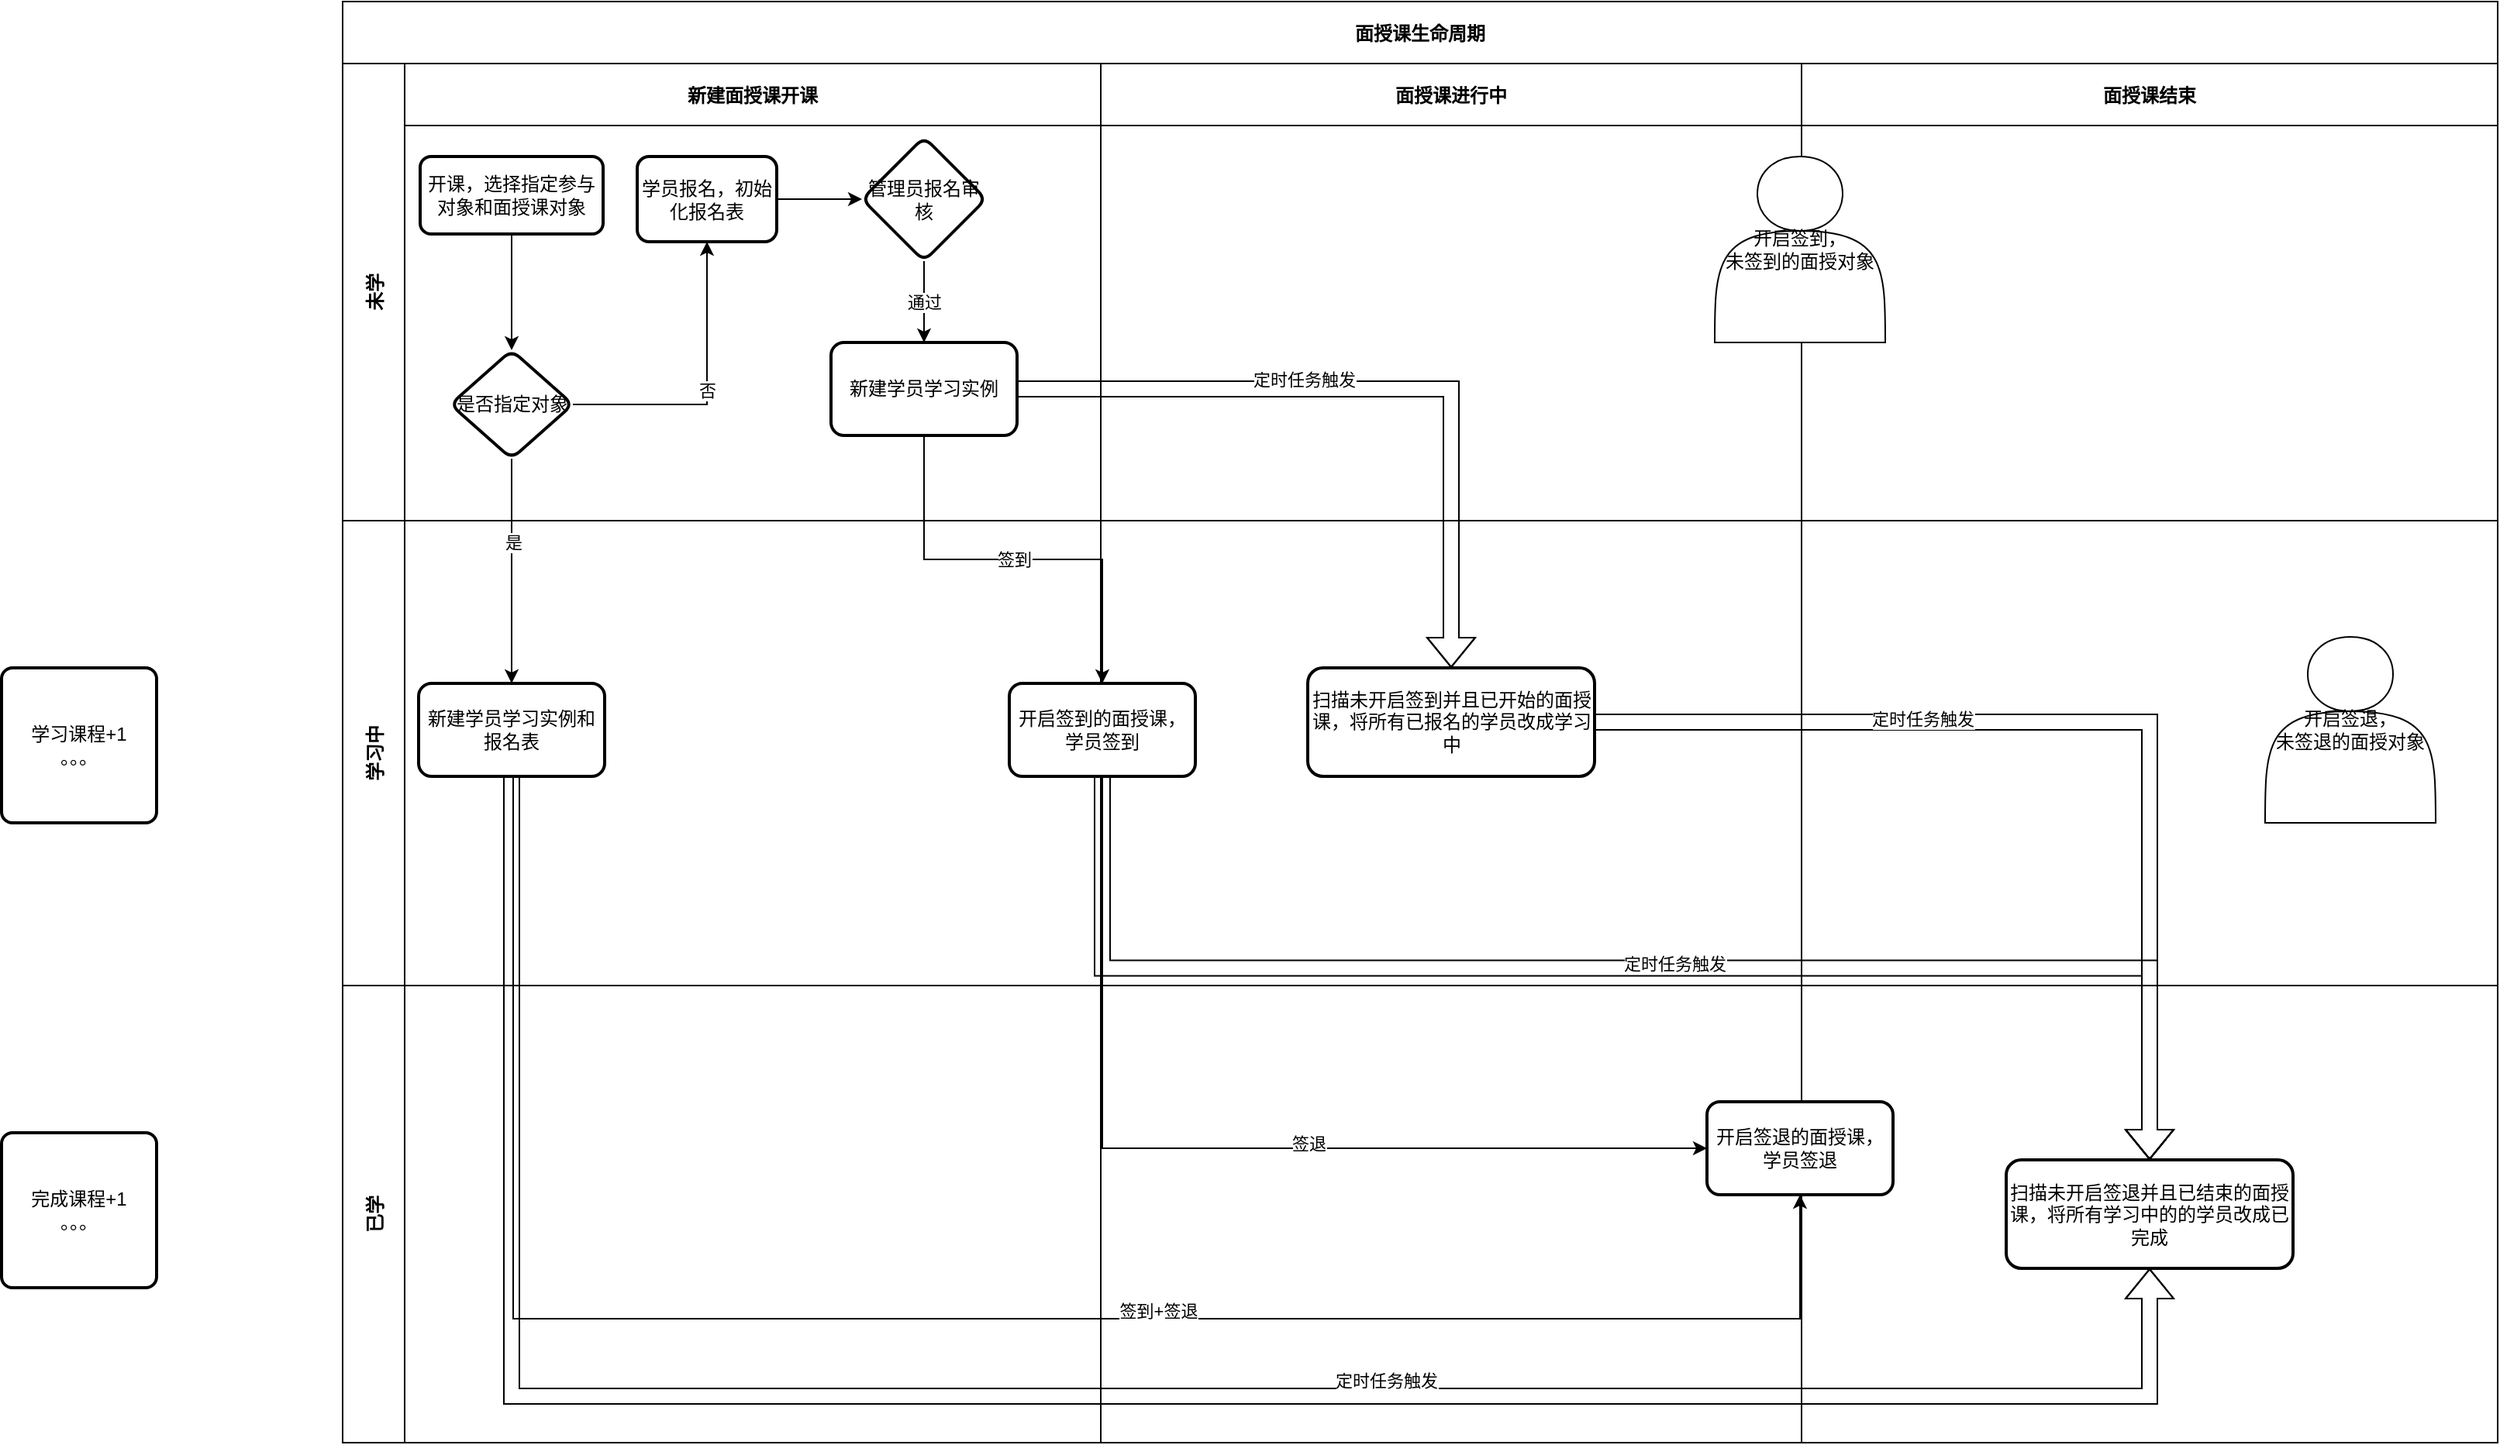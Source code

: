 <mxfile version="20.2.4" type="github">
  <diagram id="kgpKYQtTHZ0yAKxKKP6v" name="Page-1">
    <mxGraphModel dx="2148" dy="614" grid="1" gridSize="10" guides="1" tooltips="1" connect="1" arrows="1" fold="1" page="1" pageScale="1" pageWidth="850" pageHeight="1100" background="#FFFFFF" math="0" shadow="0">
      <root>
        <mxCell id="0" />
        <mxCell id="1" parent="0" />
        <mxCell id="FHX8dY6lNucRGI2XWr2T-78" value="面授课生命周期" style="shape=table;childLayout=tableLayout;startSize=40;collapsible=0;recursiveResize=0;expand=0;fontStyle=1;" vertex="1" parent="1">
          <mxGeometry x="-80" y="480" width="1390" height="930" as="geometry" />
        </mxCell>
        <mxCell id="FHX8dY6lNucRGI2XWr2T-79" value="未学" style="shape=tableRow;horizontal=0;startSize=40;swimlaneHead=0;swimlaneBody=0;top=0;left=0;bottom=0;right=0;dropTarget=0;fillColor=none;collapsible=0;recursiveResize=0;expand=0;fontStyle=1;" vertex="1" parent="FHX8dY6lNucRGI2XWr2T-78">
          <mxGeometry y="40" width="1390" height="295" as="geometry" />
        </mxCell>
        <mxCell id="FHX8dY6lNucRGI2XWr2T-80" value="新建面授课开课" style="swimlane;swimlaneHead=0;swimlaneBody=0;fontStyle=0;connectable=0;fillColor=none;startSize=40;collapsible=0;recursiveResize=0;expand=0;fontStyle=1;" vertex="1" parent="FHX8dY6lNucRGI2XWr2T-79">
          <mxGeometry x="40" width="449" height="295" as="geometry">
            <mxRectangle width="449" height="295" as="alternateBounds" />
          </mxGeometry>
        </mxCell>
        <mxCell id="FHX8dY6lNucRGI2XWr2T-114" value="&lt;span style=&quot;&quot;&gt;开课，选择指定参与对象和面授课对象&lt;/span&gt;" style="rounded=1;whiteSpace=wrap;html=1;absoluteArcSize=1;arcSize=14;strokeWidth=2;" vertex="1" parent="FHX8dY6lNucRGI2XWr2T-80">
          <mxGeometry x="10" y="60" width="118" height="50" as="geometry" />
        </mxCell>
        <mxCell id="FHX8dY6lNucRGI2XWr2T-115" value="是否指定对象" style="rhombus;whiteSpace=wrap;html=1;rounded=1;arcSize=14;strokeWidth=2;" vertex="1" parent="FHX8dY6lNucRGI2XWr2T-80">
          <mxGeometry x="29.5" y="185" width="79" height="70" as="geometry" />
        </mxCell>
        <mxCell id="FHX8dY6lNucRGI2XWr2T-116" value="" style="edgeStyle=orthogonalEdgeStyle;rounded=0;orthogonalLoop=1;jettySize=auto;html=1;" edge="1" parent="FHX8dY6lNucRGI2XWr2T-80" source="FHX8dY6lNucRGI2XWr2T-114" target="FHX8dY6lNucRGI2XWr2T-115">
          <mxGeometry relative="1" as="geometry" />
        </mxCell>
        <mxCell id="FHX8dY6lNucRGI2XWr2T-128" value="" style="edgeStyle=orthogonalEdgeStyle;rounded=0;orthogonalLoop=1;jettySize=auto;html=1;" edge="1" parent="FHX8dY6lNucRGI2XWr2T-80" source="FHX8dY6lNucRGI2XWr2T-120" target="FHX8dY6lNucRGI2XWr2T-127">
          <mxGeometry relative="1" as="geometry" />
        </mxCell>
        <mxCell id="FHX8dY6lNucRGI2XWr2T-120" value="学员报名，初始化报名表" style="whiteSpace=wrap;html=1;rounded=1;arcSize=14;strokeWidth=2;" vertex="1" parent="FHX8dY6lNucRGI2XWr2T-80">
          <mxGeometry x="150" y="60" width="90" height="55" as="geometry" />
        </mxCell>
        <mxCell id="FHX8dY6lNucRGI2XWr2T-121" value="否" style="edgeStyle=orthogonalEdgeStyle;rounded=0;orthogonalLoop=1;jettySize=auto;html=1;" edge="1" parent="FHX8dY6lNucRGI2XWr2T-80" source="FHX8dY6lNucRGI2XWr2T-115" target="FHX8dY6lNucRGI2XWr2T-120">
          <mxGeometry relative="1" as="geometry" />
        </mxCell>
        <mxCell id="FHX8dY6lNucRGI2XWr2T-132" value="通过" style="edgeStyle=orthogonalEdgeStyle;rounded=0;orthogonalLoop=1;jettySize=auto;html=1;entryX=0.5;entryY=0;entryDx=0;entryDy=0;" edge="1" parent="FHX8dY6lNucRGI2XWr2T-80" source="FHX8dY6lNucRGI2XWr2T-127" target="FHX8dY6lNucRGI2XWr2T-133">
          <mxGeometry relative="1" as="geometry">
            <mxPoint x="370" y="160" as="targetPoint" />
          </mxGeometry>
        </mxCell>
        <mxCell id="FHX8dY6lNucRGI2XWr2T-127" value="管理员报名审核" style="rhombus;whiteSpace=wrap;html=1;rounded=1;arcSize=14;strokeWidth=2;" vertex="1" parent="FHX8dY6lNucRGI2XWr2T-80">
          <mxGeometry x="295" y="47.5" width="80" height="80" as="geometry" />
        </mxCell>
        <mxCell id="FHX8dY6lNucRGI2XWr2T-133" value="新建学员学习实例" style="whiteSpace=wrap;html=1;rounded=1;arcSize=14;strokeWidth=2;" vertex="1" parent="FHX8dY6lNucRGI2XWr2T-80">
          <mxGeometry x="275" y="180" width="120" height="60" as="geometry" />
        </mxCell>
        <mxCell id="FHX8dY6lNucRGI2XWr2T-81" value="面授课进行中" style="swimlane;swimlaneHead=0;swimlaneBody=0;fontStyle=0;connectable=0;fillColor=none;startSize=40;collapsible=0;recursiveResize=0;expand=0;fontStyle=1;" vertex="1" parent="FHX8dY6lNucRGI2XWr2T-79">
          <mxGeometry x="489" width="452" height="295" as="geometry">
            <mxRectangle width="452" height="295" as="alternateBounds" />
          </mxGeometry>
        </mxCell>
        <mxCell id="FHX8dY6lNucRGI2XWr2T-82" value="面授课结束" style="swimlane;swimlaneHead=0;swimlaneBody=0;fontStyle=0;connectable=0;fillColor=none;startSize=40;collapsible=0;recursiveResize=0;expand=0;fontStyle=1;" vertex="1" parent="FHX8dY6lNucRGI2XWr2T-79">
          <mxGeometry x="941" width="449" height="295" as="geometry">
            <mxRectangle width="449" height="295" as="alternateBounds" />
          </mxGeometry>
        </mxCell>
        <mxCell id="FHX8dY6lNucRGI2XWr2T-230" value="开启签到，&lt;br&gt;未签到的面授对象" style="shape=actor;whiteSpace=wrap;html=1;" vertex="1" parent="FHX8dY6lNucRGI2XWr2T-82">
          <mxGeometry x="-56" y="60" width="110" height="120" as="geometry" />
        </mxCell>
        <mxCell id="FHX8dY6lNucRGI2XWr2T-83" value="学习中" style="shape=tableRow;horizontal=0;startSize=40;swimlaneHead=0;swimlaneBody=0;top=0;left=0;bottom=0;right=0;dropTarget=0;fillColor=none;collapsible=0;recursiveResize=0;expand=0;fontStyle=1;" vertex="1" parent="FHX8dY6lNucRGI2XWr2T-78">
          <mxGeometry y="335" width="1390" height="300" as="geometry" />
        </mxCell>
        <mxCell id="FHX8dY6lNucRGI2XWr2T-84" value="" style="swimlane;swimlaneHead=0;swimlaneBody=0;fontStyle=0;connectable=0;fillColor=none;startSize=0;collapsible=0;recursiveResize=0;expand=0;fontStyle=1;" vertex="1" parent="FHX8dY6lNucRGI2XWr2T-83">
          <mxGeometry x="40" width="449" height="300" as="geometry">
            <mxRectangle width="449" height="300" as="alternateBounds" />
          </mxGeometry>
        </mxCell>
        <mxCell id="FHX8dY6lNucRGI2XWr2T-117" value="新建学员学习实例和报名表" style="rounded=1;whiteSpace=wrap;html=1;arcSize=14;strokeWidth=2;" vertex="1" parent="FHX8dY6lNucRGI2XWr2T-84">
          <mxGeometry x="9" y="105" width="120" height="60" as="geometry" />
        </mxCell>
        <mxCell id="FHX8dY6lNucRGI2XWr2T-163" value="开启签到的面授课，学员签到" style="whiteSpace=wrap;html=1;rounded=1;arcSize=14;strokeWidth=2;" vertex="1" parent="FHX8dY6lNucRGI2XWr2T-84">
          <mxGeometry x="390" y="105" width="120" height="60" as="geometry" />
        </mxCell>
        <mxCell id="FHX8dY6lNucRGI2XWr2T-85" value="" style="swimlane;swimlaneHead=0;swimlaneBody=0;fontStyle=0;connectable=0;fillColor=none;startSize=0;collapsible=0;recursiveResize=0;expand=0;fontStyle=1;" vertex="1" parent="FHX8dY6lNucRGI2XWr2T-83">
          <mxGeometry x="489" width="452" height="300" as="geometry">
            <mxRectangle width="452" height="300" as="alternateBounds" />
          </mxGeometry>
        </mxCell>
        <mxCell id="FHX8dY6lNucRGI2XWr2T-86" value="" style="swimlane;swimlaneHead=0;swimlaneBody=0;fontStyle=0;connectable=0;fillColor=none;startSize=0;collapsible=0;recursiveResize=0;expand=0;fontStyle=1;" vertex="1" parent="FHX8dY6lNucRGI2XWr2T-83">
          <mxGeometry x="941" width="449" height="300" as="geometry">
            <mxRectangle width="449" height="300" as="alternateBounds" />
          </mxGeometry>
        </mxCell>
        <mxCell id="FHX8dY6lNucRGI2XWr2T-231" value="开启签退，&lt;br&gt;未签退的面授对象" style="shape=actor;whiteSpace=wrap;html=1;" vertex="1" parent="FHX8dY6lNucRGI2XWr2T-86">
          <mxGeometry x="299" y="75" width="110" height="120" as="geometry" />
        </mxCell>
        <mxCell id="FHX8dY6lNucRGI2XWr2T-87" value="已学" style="shape=tableRow;horizontal=0;startSize=40;swimlaneHead=0;swimlaneBody=0;top=0;left=0;bottom=0;right=0;dropTarget=0;fillColor=none;collapsible=0;recursiveResize=0;expand=0;fontStyle=1;" vertex="1" parent="FHX8dY6lNucRGI2XWr2T-78">
          <mxGeometry y="635" width="1390" height="295" as="geometry" />
        </mxCell>
        <mxCell id="FHX8dY6lNucRGI2XWr2T-88" value="" style="swimlane;swimlaneHead=0;swimlaneBody=0;fontStyle=0;connectable=0;fillColor=none;startSize=0;collapsible=0;recursiveResize=0;expand=0;fontStyle=1;" vertex="1" parent="FHX8dY6lNucRGI2XWr2T-87">
          <mxGeometry x="40" width="449" height="295" as="geometry">
            <mxRectangle width="449" height="295" as="alternateBounds" />
          </mxGeometry>
        </mxCell>
        <mxCell id="FHX8dY6lNucRGI2XWr2T-89" value="" style="swimlane;swimlaneHead=0;swimlaneBody=0;fontStyle=0;connectable=0;fillColor=none;startSize=0;collapsible=0;recursiveResize=0;expand=0;fontStyle=1;" vertex="1" parent="FHX8dY6lNucRGI2XWr2T-87">
          <mxGeometry x="489" width="452" height="295" as="geometry">
            <mxRectangle width="452" height="295" as="alternateBounds" />
          </mxGeometry>
        </mxCell>
        <mxCell id="FHX8dY6lNucRGI2XWr2T-171" value="开启签退的面授课，学员签退" style="rounded=1;whiteSpace=wrap;html=1;arcSize=14;strokeWidth=2;" vertex="1" parent="FHX8dY6lNucRGI2XWr2T-89">
          <mxGeometry x="391" y="75" width="120" height="60" as="geometry" />
        </mxCell>
        <mxCell id="FHX8dY6lNucRGI2XWr2T-90" value="" style="swimlane;swimlaneHead=0;swimlaneBody=0;fontStyle=0;connectable=0;fillColor=none;startSize=0;collapsible=0;recursiveResize=0;expand=0;fontStyle=1;" vertex="1" parent="FHX8dY6lNucRGI2XWr2T-87">
          <mxGeometry x="941" width="449" height="295" as="geometry">
            <mxRectangle width="449" height="295" as="alternateBounds" />
          </mxGeometry>
        </mxCell>
        <mxCell id="FHX8dY6lNucRGI2XWr2T-177" value="扫描未开启签退并且已结束的面授课，将所有学习中的的学员改成已完成" style="whiteSpace=wrap;html=1;rounded=1;arcSize=14;strokeWidth=2;" vertex="1" parent="FHX8dY6lNucRGI2XWr2T-90">
          <mxGeometry x="132" y="112.5" width="185" height="70" as="geometry" />
        </mxCell>
        <mxCell id="FHX8dY6lNucRGI2XWr2T-118" value="" style="edgeStyle=orthogonalEdgeStyle;rounded=0;orthogonalLoop=1;jettySize=auto;html=1;" edge="1" parent="FHX8dY6lNucRGI2XWr2T-78" source="FHX8dY6lNucRGI2XWr2T-115" target="FHX8dY6lNucRGI2XWr2T-117">
          <mxGeometry relative="1" as="geometry" />
        </mxCell>
        <mxCell id="FHX8dY6lNucRGI2XWr2T-119" value="是" style="edgeLabel;html=1;align=center;verticalAlign=middle;resizable=0;points=[];" vertex="1" connectable="0" parent="FHX8dY6lNucRGI2XWr2T-118">
          <mxGeometry x="-0.26" y="1" relative="1" as="geometry">
            <mxPoint as="offset" />
          </mxGeometry>
        </mxCell>
        <mxCell id="FHX8dY6lNucRGI2XWr2T-164" value="签到" style="edgeStyle=orthogonalEdgeStyle;rounded=0;orthogonalLoop=1;jettySize=auto;html=1;" edge="1" parent="FHX8dY6lNucRGI2XWr2T-78" source="FHX8dY6lNucRGI2XWr2T-133" target="FHX8dY6lNucRGI2XWr2T-163">
          <mxGeometry relative="1" as="geometry" />
        </mxCell>
        <mxCell id="FHX8dY6lNucRGI2XWr2T-172" value="" style="edgeStyle=orthogonalEdgeStyle;rounded=0;orthogonalLoop=1;jettySize=auto;html=1;" edge="1" parent="FHX8dY6lNucRGI2XWr2T-78" source="FHX8dY6lNucRGI2XWr2T-117" target="FHX8dY6lNucRGI2XWr2T-171">
          <mxGeometry relative="1" as="geometry">
            <Array as="points">
              <mxPoint x="110" y="850" />
            </Array>
          </mxGeometry>
        </mxCell>
        <mxCell id="FHX8dY6lNucRGI2XWr2T-193" value="签到+签退" style="edgeLabel;html=1;align=center;verticalAlign=middle;resizable=0;points=[];" vertex="1" connectable="0" parent="FHX8dY6lNucRGI2XWr2T-172">
          <mxGeometry x="0.214" y="5" relative="1" as="geometry">
            <mxPoint x="1" as="offset" />
          </mxGeometry>
        </mxCell>
        <mxCell id="FHX8dY6lNucRGI2XWr2T-179" style="edgeStyle=orthogonalEdgeStyle;rounded=0;orthogonalLoop=1;jettySize=auto;html=1;exitX=0.5;exitY=1;exitDx=0;exitDy=0;entryX=0;entryY=0.5;entryDx=0;entryDy=0;" edge="1" parent="FHX8dY6lNucRGI2XWr2T-78" source="FHX8dY6lNucRGI2XWr2T-163" target="FHX8dY6lNucRGI2XWr2T-171">
          <mxGeometry relative="1" as="geometry" />
        </mxCell>
        <mxCell id="FHX8dY6lNucRGI2XWr2T-194" value="签退" style="edgeLabel;html=1;align=center;verticalAlign=middle;resizable=0;points=[];" vertex="1" connectable="0" parent="FHX8dY6lNucRGI2XWr2T-179">
          <mxGeometry x="0.183" y="3" relative="1" as="geometry">
            <mxPoint as="offset" />
          </mxGeometry>
        </mxCell>
        <mxCell id="FHX8dY6lNucRGI2XWr2T-190" style="edgeStyle=orthogonalEdgeStyle;shape=flexArrow;rounded=0;orthogonalLoop=1;jettySize=auto;html=1;exitX=0.5;exitY=1;exitDx=0;exitDy=0;" edge="1" parent="FHX8dY6lNucRGI2XWr2T-78" source="FHX8dY6lNucRGI2XWr2T-163" target="FHX8dY6lNucRGI2XWr2T-177">
          <mxGeometry relative="1" as="geometry" />
        </mxCell>
        <mxCell id="FHX8dY6lNucRGI2XWr2T-197" value="定时任务触发" style="edgeLabel;html=1;align=center;verticalAlign=middle;resizable=0;points=[];" vertex="1" connectable="0" parent="FHX8dY6lNucRGI2XWr2T-190">
          <mxGeometry x="0.064" y="3" relative="1" as="geometry">
            <mxPoint x="1" as="offset" />
          </mxGeometry>
        </mxCell>
        <mxCell id="FHX8dY6lNucRGI2XWr2T-203" style="edgeStyle=orthogonalEdgeStyle;shape=flexArrow;rounded=0;orthogonalLoop=1;jettySize=auto;html=1;exitX=0.5;exitY=1;exitDx=0;exitDy=0;entryX=0.5;entryY=1;entryDx=0;entryDy=0;" edge="1" parent="FHX8dY6lNucRGI2XWr2T-78" source="FHX8dY6lNucRGI2XWr2T-117" target="FHX8dY6lNucRGI2XWr2T-177">
          <mxGeometry relative="1" as="geometry">
            <Array as="points">
              <mxPoint x="109" y="900" />
              <mxPoint x="1166" y="900" />
            </Array>
          </mxGeometry>
        </mxCell>
        <mxCell id="FHX8dY6lNucRGI2XWr2T-204" value="定时任务触发" style="edgeLabel;html=1;align=center;verticalAlign=middle;resizable=0;points=[];" vertex="1" connectable="0" parent="FHX8dY6lNucRGI2XWr2T-203">
          <mxGeometry x="0.251" y="10" relative="1" as="geometry">
            <mxPoint x="1" as="offset" />
          </mxGeometry>
        </mxCell>
        <mxCell id="FHX8dY6lNucRGI2XWr2T-176" value="" style="swimlane;swimlaneHead=0;swimlaneBody=0;fontStyle=0;connectable=0;fillColor=none;startSize=0;collapsible=0;recursiveResize=0;expand=0;fontStyle=1;" vertex="1" parent="1">
          <mxGeometry x="416" y="839" width="448" height="302" as="geometry">
            <mxRectangle width="448" height="302" as="alternateBounds" />
          </mxGeometry>
        </mxCell>
        <mxCell id="FHX8dY6lNucRGI2XWr2T-161" value="扫描未开启签到并且已开始的面授课，将所有已报名的学员改成学习中" style="whiteSpace=wrap;html=1;rounded=1;arcSize=14;strokeWidth=2;" vertex="1" parent="FHX8dY6lNucRGI2XWr2T-176">
          <mxGeometry x="126.5" y="71" width="185" height="70" as="geometry" />
        </mxCell>
        <mxCell id="FHX8dY6lNucRGI2XWr2T-189" style="edgeStyle=orthogonalEdgeStyle;shape=flexArrow;rounded=0;orthogonalLoop=1;jettySize=auto;html=1;exitX=1;exitY=0.5;exitDx=0;exitDy=0;" edge="1" parent="1" source="FHX8dY6lNucRGI2XWr2T-161" target="FHX8dY6lNucRGI2XWr2T-177">
          <mxGeometry relative="1" as="geometry" />
        </mxCell>
        <mxCell id="FHX8dY6lNucRGI2XWr2T-196" value="定时任务触发" style="edgeLabel;html=1;align=center;verticalAlign=middle;resizable=0;points=[];" vertex="1" connectable="0" parent="FHX8dY6lNucRGI2XWr2T-189">
          <mxGeometry x="-0.342" y="2" relative="1" as="geometry">
            <mxPoint x="1" as="offset" />
          </mxGeometry>
        </mxCell>
        <mxCell id="FHX8dY6lNucRGI2XWr2T-191" style="edgeStyle=orthogonalEdgeStyle;shape=flexArrow;rounded=0;orthogonalLoop=1;jettySize=auto;html=1;exitX=1;exitY=0.5;exitDx=0;exitDy=0;entryX=0.5;entryY=0;entryDx=0;entryDy=0;" edge="1" parent="1" source="FHX8dY6lNucRGI2XWr2T-133" target="FHX8dY6lNucRGI2XWr2T-161">
          <mxGeometry relative="1" as="geometry" />
        </mxCell>
        <mxCell id="FHX8dY6lNucRGI2XWr2T-195" value="定时任务触发" style="edgeLabel;html=1;align=center;verticalAlign=middle;resizable=0;points=[];" vertex="1" connectable="0" parent="FHX8dY6lNucRGI2XWr2T-191">
          <mxGeometry x="-0.198" y="6" relative="1" as="geometry">
            <mxPoint as="offset" />
          </mxGeometry>
        </mxCell>
        <mxCell id="FHX8dY6lNucRGI2XWr2T-281" value="学习课程+1&lt;br&gt;。。。" style="rounded=1;whiteSpace=wrap;html=1;absoluteArcSize=1;arcSize=14;strokeWidth=2;" vertex="1" parent="1">
          <mxGeometry x="-300" y="910" width="100" height="100" as="geometry" />
        </mxCell>
        <mxCell id="FHX8dY6lNucRGI2XWr2T-282" value="完成课程+1&lt;br&gt;。。。" style="rounded=1;whiteSpace=wrap;html=1;absoluteArcSize=1;arcSize=14;strokeWidth=2;" vertex="1" parent="1">
          <mxGeometry x="-300" y="1210" width="100" height="100" as="geometry" />
        </mxCell>
      </root>
    </mxGraphModel>
  </diagram>
</mxfile>
